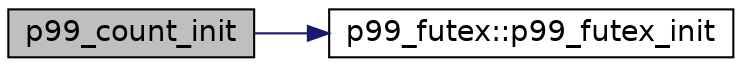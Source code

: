 digraph "p99_count_init"
{
 // LATEX_PDF_SIZE
  edge [fontname="Helvetica",fontsize="14",labelfontname="Helvetica",labelfontsize="14"];
  node [fontname="Helvetica",fontsize="14",shape=record];
  rankdir="LR";
  Node1 [label="p99_count_init",height=0.2,width=0.4,color="black", fillcolor="grey75", style="filled", fontcolor="black",tooltip="Initialize an p99_count object."];
  Node1 -> Node2 [color="midnightblue",fontsize="14",style="solid",fontname="Helvetica"];
  Node2 [label="p99_futex::p99_futex_init",height=0.2,width=0.4,color="black", fillcolor="white", style="filled",URL="$group__futex_ga32fa44dd0ab812e0dfdfff658fdd0552.html#ga32fa44dd0ab812e0dfdfff658fdd0552",tooltip="Initialize an p99_futex object."];
}
